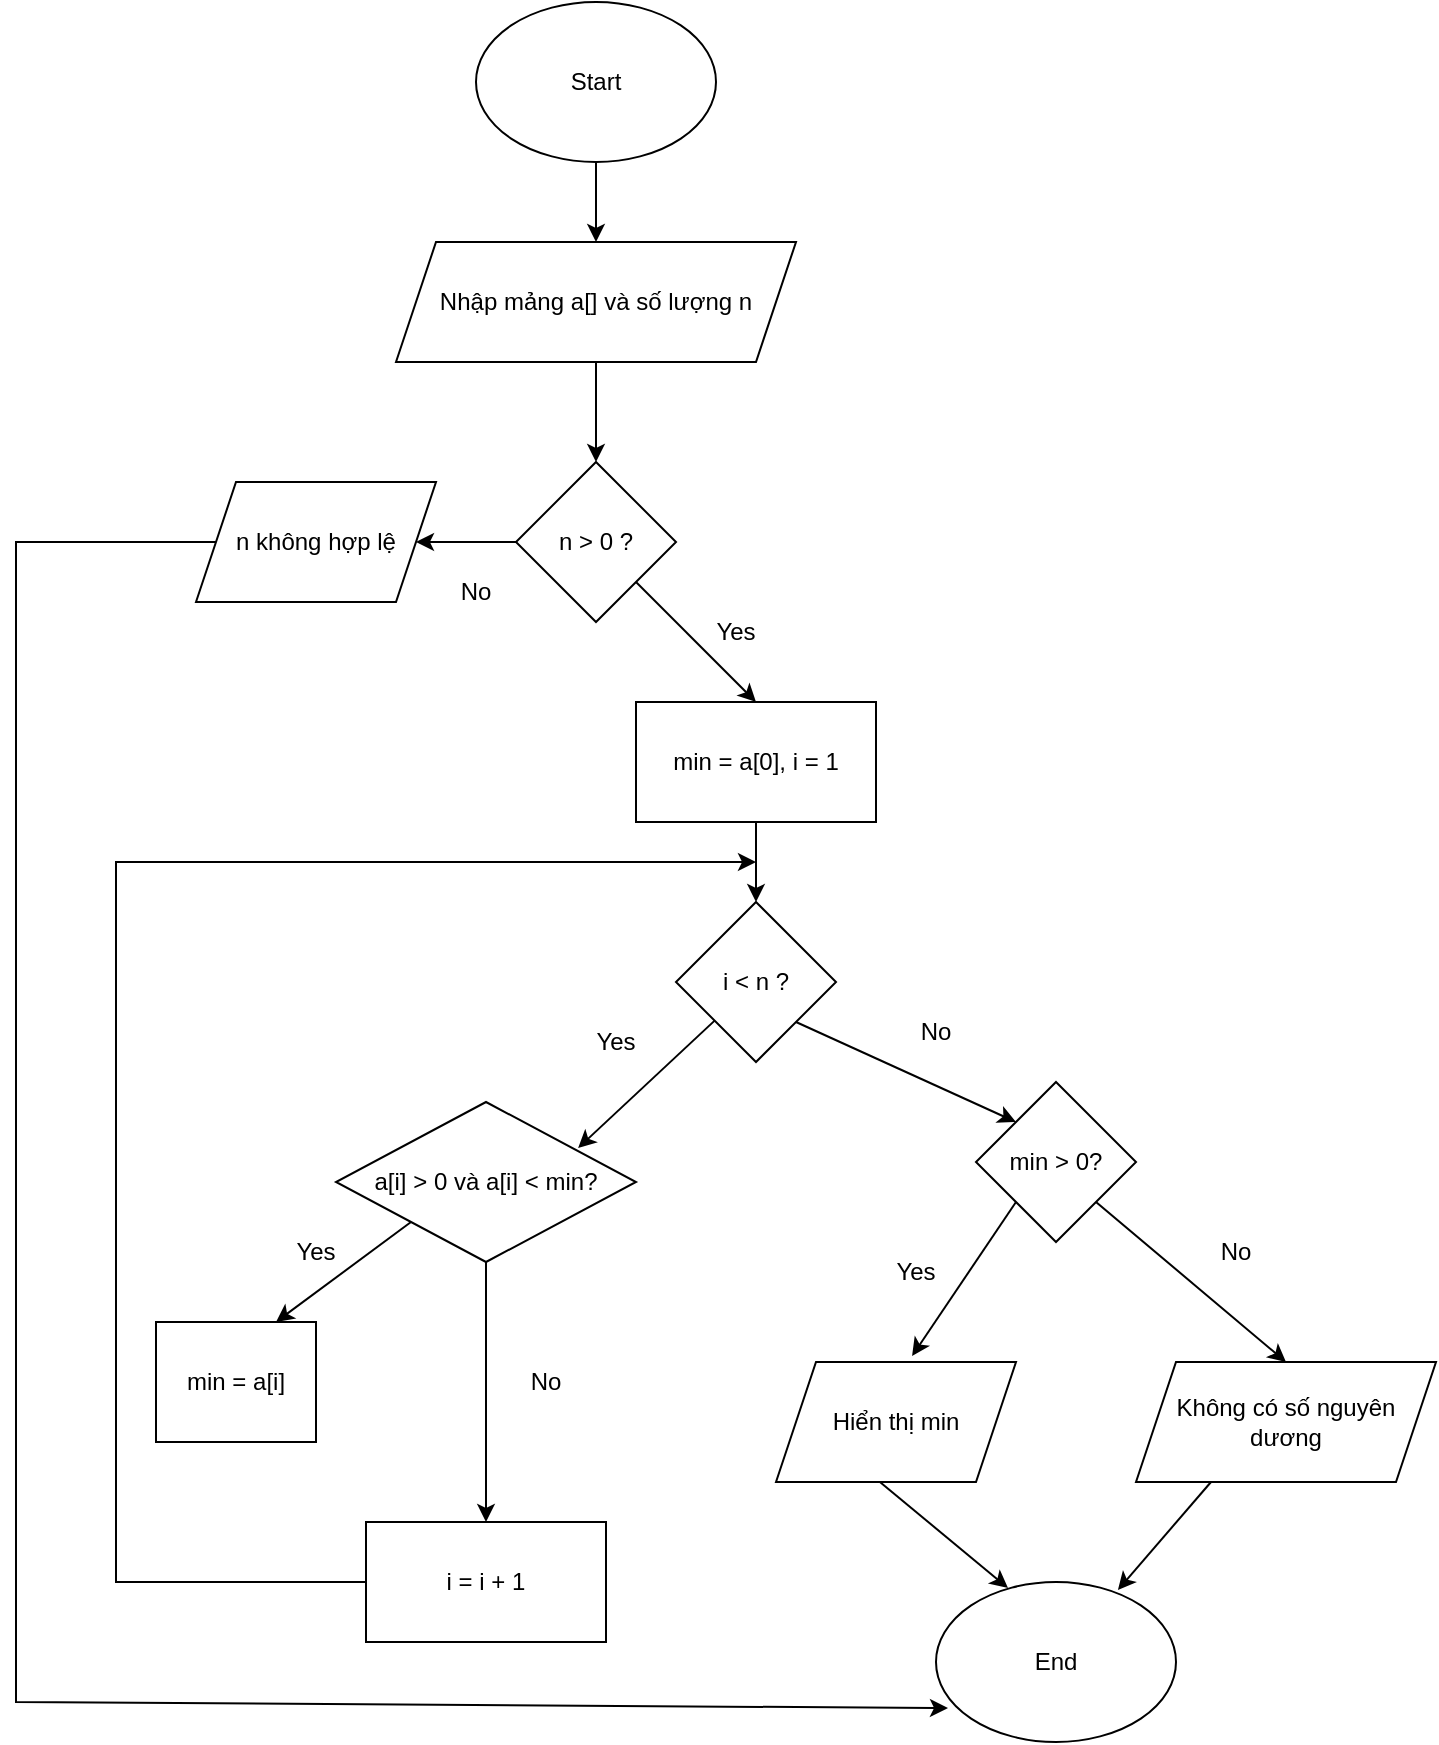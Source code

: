 <mxfile version="25.0.1">
  <diagram name="Trang-1" id="Wk9uYIBirXxdWqmsi_Zm">
    <mxGraphModel dx="880" dy="468" grid="1" gridSize="10" guides="1" tooltips="1" connect="1" arrows="1" fold="1" page="1" pageScale="1" pageWidth="827" pageHeight="1169" math="0" shadow="0">
      <root>
        <mxCell id="0" />
        <mxCell id="1" parent="0" />
        <mxCell id="FPZmEAxrQ5vPZwqQujK8-1" value="Start" style="ellipse;whiteSpace=wrap;html=1;" vertex="1" parent="1">
          <mxGeometry x="360" y="80" width="120" height="80" as="geometry" />
        </mxCell>
        <mxCell id="FPZmEAxrQ5vPZwqQujK8-2" value="&lt;span class=&quot;hljs-selector-tag&quot;&gt;Nh&lt;/span&gt;ậ&lt;span class=&quot;hljs-selector-tag&quot;&gt;p&lt;/span&gt; &lt;span class=&quot;hljs-selector-tag&quot;&gt;m&lt;/span&gt;ả&lt;span class=&quot;hljs-selector-tag&quot;&gt;ng&lt;/span&gt; &lt;span class=&quot;hljs-selector-tag&quot;&gt;a&lt;/span&gt;&lt;span class=&quot;hljs-selector-attr&quot;&gt;[]&lt;/span&gt; &lt;span class=&quot;hljs-selector-tag&quot;&gt;v&lt;/span&gt;à &lt;span class=&quot;hljs-selector-tag&quot;&gt;s&lt;/span&gt;ố &lt;span class=&quot;hljs-selector-tag&quot;&gt;l&lt;/span&gt;ượ&lt;span class=&quot;hljs-selector-tag&quot;&gt;ng&lt;/span&gt; &lt;span class=&quot;hljs-selector-tag&quot;&gt;n&lt;/span&gt;" style="shape=parallelogram;perimeter=parallelogramPerimeter;whiteSpace=wrap;html=1;fixedSize=1;" vertex="1" parent="1">
          <mxGeometry x="320" y="200" width="200" height="60" as="geometry" />
        </mxCell>
        <mxCell id="FPZmEAxrQ5vPZwqQujK8-3" value="n &amp;gt; 0 ?" style="rhombus;whiteSpace=wrap;html=1;" vertex="1" parent="1">
          <mxGeometry x="380" y="310" width="80" height="80" as="geometry" />
        </mxCell>
        <mxCell id="FPZmEAxrQ5vPZwqQujK8-4" value="n không hợp lệ" style="shape=parallelogram;perimeter=parallelogramPerimeter;whiteSpace=wrap;html=1;fixedSize=1;" vertex="1" parent="1">
          <mxGeometry x="220" y="320" width="120" height="60" as="geometry" />
        </mxCell>
        <mxCell id="FPZmEAxrQ5vPZwqQujK8-5" style="edgeStyle=orthogonalEdgeStyle;rounded=0;orthogonalLoop=1;jettySize=auto;html=1;exitX=0.5;exitY=1;exitDx=0;exitDy=0;" edge="1" parent="1" source="FPZmEAxrQ5vPZwqQujK8-4" target="FPZmEAxrQ5vPZwqQujK8-4">
          <mxGeometry relative="1" as="geometry" />
        </mxCell>
        <mxCell id="FPZmEAxrQ5vPZwqQujK8-6" value="&lt;span class=&quot;hljs-selector-tag&quot;&gt;min&lt;/span&gt; = &lt;span class=&quot;hljs-selector-tag&quot;&gt;a&lt;/span&gt;&lt;span class=&quot;hljs-selector-attr&quot;&gt;[0]&lt;/span&gt;, &lt;span class=&quot;hljs-selector-tag&quot;&gt;i&lt;/span&gt; = &lt;span class=&quot;hljs-number&quot;&gt;1&lt;/span&gt;" style="rounded=0;whiteSpace=wrap;html=1;" vertex="1" parent="1">
          <mxGeometry x="440" y="430" width="120" height="60" as="geometry" />
        </mxCell>
        <mxCell id="FPZmEAxrQ5vPZwqQujK8-7" value="&lt;span class=&quot;hljs-selector-tag&quot;&gt;i&lt;/span&gt; &amp;lt; &lt;span class=&quot;hljs-selector-tag&quot;&gt;n&lt;/span&gt; ?" style="rhombus;whiteSpace=wrap;html=1;" vertex="1" parent="1">
          <mxGeometry x="460" y="530" width="80" height="80" as="geometry" />
        </mxCell>
        <mxCell id="FPZmEAxrQ5vPZwqQujK8-8" value="&lt;span class=&quot;hljs-selector-tag&quot;&gt;a&lt;/span&gt;&lt;span class=&quot;hljs-selector-attr&quot;&gt;[i]&lt;/span&gt; &amp;gt; &lt;span class=&quot;hljs-number&quot;&gt;0&lt;/span&gt; &lt;span class=&quot;hljs-selector-tag&quot;&gt;v&lt;/span&gt;à &lt;span class=&quot;hljs-selector-tag&quot;&gt;a&lt;/span&gt;&lt;span class=&quot;hljs-selector-attr&quot;&gt;[i]&lt;/span&gt; &amp;lt; &lt;span class=&quot;hljs-selector-tag&quot;&gt;min&lt;/span&gt;?" style="rhombus;whiteSpace=wrap;html=1;" vertex="1" parent="1">
          <mxGeometry x="290" y="630" width="150" height="80" as="geometry" />
        </mxCell>
        <mxCell id="FPZmEAxrQ5vPZwqQujK8-9" value="&lt;span class=&quot;hljs-selector-tag&quot;&gt;min&lt;/span&gt; &amp;gt; &lt;span class=&quot;hljs-number&quot;&gt;0&lt;/span&gt;?" style="rhombus;whiteSpace=wrap;html=1;" vertex="1" parent="1">
          <mxGeometry x="610" y="620" width="80" height="80" as="geometry" />
        </mxCell>
        <mxCell id="FPZmEAxrQ5vPZwqQujK8-12" value="&lt;span class=&quot;hljs-selector-tag&quot;&gt;min&lt;/span&gt; = &lt;span class=&quot;hljs-selector-tag&quot;&gt;a&lt;/span&gt;&lt;span class=&quot;hljs-selector-attr&quot;&gt;[i]&lt;/span&gt;" style="rounded=0;whiteSpace=wrap;html=1;" vertex="1" parent="1">
          <mxGeometry x="200" y="740" width="80" height="60" as="geometry" />
        </mxCell>
        <mxCell id="FPZmEAxrQ5vPZwqQujK8-13" value="&lt;span class=&quot;hljs-selector-tag&quot;&gt;i&lt;/span&gt; = &lt;span class=&quot;hljs-selector-tag&quot;&gt;i&lt;/span&gt; + &lt;span class=&quot;hljs-number&quot;&gt;1&lt;/span&gt;" style="rounded=0;whiteSpace=wrap;html=1;" vertex="1" parent="1">
          <mxGeometry x="305" y="840" width="120" height="60" as="geometry" />
        </mxCell>
        <mxCell id="FPZmEAxrQ5vPZwqQujK8-14" value="Hiển thị min" style="shape=parallelogram;perimeter=parallelogramPerimeter;whiteSpace=wrap;html=1;fixedSize=1;" vertex="1" parent="1">
          <mxGeometry x="510" y="760" width="120" height="60" as="geometry" />
        </mxCell>
        <mxCell id="FPZmEAxrQ5vPZwqQujK8-15" value="Không có số nguyên dương" style="shape=parallelogram;perimeter=parallelogramPerimeter;whiteSpace=wrap;html=1;fixedSize=1;" vertex="1" parent="1">
          <mxGeometry x="690" y="760" width="150" height="60" as="geometry" />
        </mxCell>
        <mxCell id="FPZmEAxrQ5vPZwqQujK8-16" value="End" style="ellipse;whiteSpace=wrap;html=1;" vertex="1" parent="1">
          <mxGeometry x="590" y="870" width="120" height="80" as="geometry" />
        </mxCell>
        <mxCell id="FPZmEAxrQ5vPZwqQujK8-17" value="" style="endArrow=classic;html=1;rounded=0;exitX=0.5;exitY=1;exitDx=0;exitDy=0;entryX=0.5;entryY=0;entryDx=0;entryDy=0;" edge="1" parent="1" source="FPZmEAxrQ5vPZwqQujK8-1" target="FPZmEAxrQ5vPZwqQujK8-2">
          <mxGeometry width="50" height="50" relative="1" as="geometry">
            <mxPoint x="320" y="250" as="sourcePoint" />
            <mxPoint x="370" y="200" as="targetPoint" />
          </mxGeometry>
        </mxCell>
        <mxCell id="FPZmEAxrQ5vPZwqQujK8-18" value="" style="endArrow=classic;html=1;rounded=0;exitX=0.5;exitY=1;exitDx=0;exitDy=0;entryX=0.5;entryY=0;entryDx=0;entryDy=0;" edge="1" parent="1" source="FPZmEAxrQ5vPZwqQujK8-2" target="FPZmEAxrQ5vPZwqQujK8-3">
          <mxGeometry width="50" height="50" relative="1" as="geometry">
            <mxPoint x="320" y="270" as="sourcePoint" />
            <mxPoint x="370" y="220" as="targetPoint" />
          </mxGeometry>
        </mxCell>
        <mxCell id="FPZmEAxrQ5vPZwqQujK8-19" value="" style="endArrow=classic;html=1;rounded=0;entryX=0.5;entryY=0;entryDx=0;entryDy=0;exitX=1;exitY=1;exitDx=0;exitDy=0;" edge="1" parent="1" source="FPZmEAxrQ5vPZwqQujK8-3" target="FPZmEAxrQ5vPZwqQujK8-6">
          <mxGeometry width="50" height="50" relative="1" as="geometry">
            <mxPoint x="320" y="460" as="sourcePoint" />
            <mxPoint x="370" y="410" as="targetPoint" />
          </mxGeometry>
        </mxCell>
        <mxCell id="FPZmEAxrQ5vPZwqQujK8-20" value="" style="endArrow=classic;html=1;rounded=0;exitX=0.5;exitY=1;exitDx=0;exitDy=0;entryX=0.5;entryY=0;entryDx=0;entryDy=0;" edge="1" parent="1" source="FPZmEAxrQ5vPZwqQujK8-6" target="FPZmEAxrQ5vPZwqQujK8-7">
          <mxGeometry width="50" height="50" relative="1" as="geometry">
            <mxPoint x="320" y="550" as="sourcePoint" />
            <mxPoint x="370" y="500" as="targetPoint" />
          </mxGeometry>
        </mxCell>
        <mxCell id="FPZmEAxrQ5vPZwqQujK8-21" value="" style="endArrow=classic;html=1;rounded=0;exitX=1;exitY=1;exitDx=0;exitDy=0;entryX=0;entryY=0;entryDx=0;entryDy=0;" edge="1" parent="1" source="FPZmEAxrQ5vPZwqQujK8-7" target="FPZmEAxrQ5vPZwqQujK8-9">
          <mxGeometry width="50" height="50" relative="1" as="geometry">
            <mxPoint x="320" y="620" as="sourcePoint" />
            <mxPoint x="370" y="570" as="targetPoint" />
          </mxGeometry>
        </mxCell>
        <mxCell id="FPZmEAxrQ5vPZwqQujK8-22" value="" style="endArrow=classic;html=1;rounded=0;entryX=0.807;entryY=0.288;entryDx=0;entryDy=0;entryPerimeter=0;" edge="1" parent="1" source="FPZmEAxrQ5vPZwqQujK8-7" target="FPZmEAxrQ5vPZwqQujK8-8">
          <mxGeometry width="50" height="50" relative="1" as="geometry">
            <mxPoint x="320" y="760" as="sourcePoint" />
            <mxPoint x="370" y="710" as="targetPoint" />
          </mxGeometry>
        </mxCell>
        <mxCell id="FPZmEAxrQ5vPZwqQujK8-23" value="" style="endArrow=classic;html=1;rounded=0;exitX=0.5;exitY=1;exitDx=0;exitDy=0;entryX=0.5;entryY=0;entryDx=0;entryDy=0;" edge="1" parent="1" source="FPZmEAxrQ5vPZwqQujK8-8" target="FPZmEAxrQ5vPZwqQujK8-13">
          <mxGeometry width="50" height="50" relative="1" as="geometry">
            <mxPoint x="320" y="830" as="sourcePoint" />
            <mxPoint x="370" y="780" as="targetPoint" />
          </mxGeometry>
        </mxCell>
        <mxCell id="FPZmEAxrQ5vPZwqQujK8-24" value="" style="endArrow=classic;html=1;rounded=0;exitX=0;exitY=1;exitDx=0;exitDy=0;entryX=0.75;entryY=0;entryDx=0;entryDy=0;" edge="1" parent="1" source="FPZmEAxrQ5vPZwqQujK8-8" target="FPZmEAxrQ5vPZwqQujK8-12">
          <mxGeometry width="50" height="50" relative="1" as="geometry">
            <mxPoint x="320" y="830" as="sourcePoint" />
            <mxPoint x="370" y="780" as="targetPoint" />
          </mxGeometry>
        </mxCell>
        <mxCell id="FPZmEAxrQ5vPZwqQujK8-25" value="" style="endArrow=classic;html=1;rounded=0;exitX=1;exitY=1;exitDx=0;exitDy=0;entryX=0.5;entryY=0;entryDx=0;entryDy=0;" edge="1" parent="1" source="FPZmEAxrQ5vPZwqQujK8-9" target="FPZmEAxrQ5vPZwqQujK8-15">
          <mxGeometry width="50" height="50" relative="1" as="geometry">
            <mxPoint x="420" y="830" as="sourcePoint" />
            <mxPoint x="470" y="780" as="targetPoint" />
          </mxGeometry>
        </mxCell>
        <mxCell id="FPZmEAxrQ5vPZwqQujK8-26" value="" style="endArrow=classic;html=1;rounded=0;entryX=0.567;entryY=-0.05;entryDx=0;entryDy=0;entryPerimeter=0;exitX=0;exitY=1;exitDx=0;exitDy=0;" edge="1" parent="1" source="FPZmEAxrQ5vPZwqQujK8-9" target="FPZmEAxrQ5vPZwqQujK8-14">
          <mxGeometry width="50" height="50" relative="1" as="geometry">
            <mxPoint x="540" y="740" as="sourcePoint" />
            <mxPoint x="470" y="780" as="targetPoint" />
          </mxGeometry>
        </mxCell>
        <mxCell id="FPZmEAxrQ5vPZwqQujK8-27" value="" style="endArrow=classic;html=1;rounded=0;exitX=0.433;exitY=1;exitDx=0;exitDy=0;exitPerimeter=0;entryX=0.3;entryY=0.038;entryDx=0;entryDy=0;entryPerimeter=0;" edge="1" parent="1" source="FPZmEAxrQ5vPZwqQujK8-14" target="FPZmEAxrQ5vPZwqQujK8-16">
          <mxGeometry width="50" height="50" relative="1" as="geometry">
            <mxPoint x="420" y="830" as="sourcePoint" />
            <mxPoint x="470" y="780" as="targetPoint" />
          </mxGeometry>
        </mxCell>
        <mxCell id="FPZmEAxrQ5vPZwqQujK8-28" value="" style="endArrow=classic;html=1;rounded=0;exitX=0.25;exitY=1;exitDx=0;exitDy=0;entryX=0.758;entryY=0.05;entryDx=0;entryDy=0;entryPerimeter=0;" edge="1" parent="1" source="FPZmEAxrQ5vPZwqQujK8-15" target="FPZmEAxrQ5vPZwqQujK8-16">
          <mxGeometry width="50" height="50" relative="1" as="geometry">
            <mxPoint x="420" y="830" as="sourcePoint" />
            <mxPoint x="470" y="780" as="targetPoint" />
          </mxGeometry>
        </mxCell>
        <mxCell id="FPZmEAxrQ5vPZwqQujK8-29" value="" style="endArrow=classic;html=1;rounded=0;exitX=0;exitY=0.5;exitDx=0;exitDy=0;entryX=1;entryY=0.5;entryDx=0;entryDy=0;" edge="1" parent="1" source="FPZmEAxrQ5vPZwqQujK8-3" target="FPZmEAxrQ5vPZwqQujK8-4">
          <mxGeometry width="50" height="50" relative="1" as="geometry">
            <mxPoint x="420" y="430" as="sourcePoint" />
            <mxPoint x="470" y="380" as="targetPoint" />
          </mxGeometry>
        </mxCell>
        <mxCell id="FPZmEAxrQ5vPZwqQujK8-30" value="" style="endArrow=classic;html=1;rounded=0;exitX=0;exitY=0.5;exitDx=0;exitDy=0;entryX=0.05;entryY=0.788;entryDx=0;entryDy=0;entryPerimeter=0;" edge="1" parent="1" source="FPZmEAxrQ5vPZwqQujK8-4" target="FPZmEAxrQ5vPZwqQujK8-16">
          <mxGeometry width="50" height="50" relative="1" as="geometry">
            <mxPoint x="420" y="540" as="sourcePoint" />
            <mxPoint x="480" y="850" as="targetPoint" />
            <Array as="points">
              <mxPoint x="130" y="350" />
              <mxPoint x="130" y="930" />
            </Array>
          </mxGeometry>
        </mxCell>
        <mxCell id="FPZmEAxrQ5vPZwqQujK8-31" value="No" style="text;html=1;align=center;verticalAlign=middle;whiteSpace=wrap;rounded=0;" vertex="1" parent="1">
          <mxGeometry x="330" y="360" width="60" height="30" as="geometry" />
        </mxCell>
        <mxCell id="FPZmEAxrQ5vPZwqQujK8-32" value="Yes" style="text;html=1;align=center;verticalAlign=middle;whiteSpace=wrap;rounded=0;" vertex="1" parent="1">
          <mxGeometry x="460" y="380" width="60" height="30" as="geometry" />
        </mxCell>
        <mxCell id="FPZmEAxrQ5vPZwqQujK8-33" value="Yes" style="text;html=1;align=center;verticalAlign=middle;whiteSpace=wrap;rounded=0;" vertex="1" parent="1">
          <mxGeometry x="400" y="585" width="60" height="30" as="geometry" />
        </mxCell>
        <mxCell id="FPZmEAxrQ5vPZwqQujK8-34" value="No" style="text;html=1;align=center;verticalAlign=middle;whiteSpace=wrap;rounded=0;" vertex="1" parent="1">
          <mxGeometry x="560" y="580" width="60" height="30" as="geometry" />
        </mxCell>
        <mxCell id="FPZmEAxrQ5vPZwqQujK8-35" value="No" style="text;html=1;align=center;verticalAlign=middle;whiteSpace=wrap;rounded=0;" vertex="1" parent="1">
          <mxGeometry x="710" y="690" width="60" height="30" as="geometry" />
        </mxCell>
        <mxCell id="FPZmEAxrQ5vPZwqQujK8-36" value="No" style="text;html=1;align=center;verticalAlign=middle;whiteSpace=wrap;rounded=0;" vertex="1" parent="1">
          <mxGeometry x="365" y="755" width="60" height="30" as="geometry" />
        </mxCell>
        <mxCell id="FPZmEAxrQ5vPZwqQujK8-37" value="Yes" style="text;html=1;align=center;verticalAlign=middle;whiteSpace=wrap;rounded=0;" vertex="1" parent="1">
          <mxGeometry x="250" y="690" width="60" height="30" as="geometry" />
        </mxCell>
        <mxCell id="FPZmEAxrQ5vPZwqQujK8-38" value="Yes" style="text;html=1;align=center;verticalAlign=middle;whiteSpace=wrap;rounded=0;" vertex="1" parent="1">
          <mxGeometry x="550" y="700" width="60" height="30" as="geometry" />
        </mxCell>
        <mxCell id="FPZmEAxrQ5vPZwqQujK8-39" value="" style="endArrow=classic;html=1;rounded=0;exitX=0;exitY=0.5;exitDx=0;exitDy=0;" edge="1" parent="1" source="FPZmEAxrQ5vPZwqQujK8-13">
          <mxGeometry width="50" height="50" relative="1" as="geometry">
            <mxPoint x="420" y="780" as="sourcePoint" />
            <mxPoint x="500" y="510" as="targetPoint" />
            <Array as="points">
              <mxPoint x="180" y="870" />
              <mxPoint x="180" y="510" />
            </Array>
          </mxGeometry>
        </mxCell>
      </root>
    </mxGraphModel>
  </diagram>
</mxfile>
